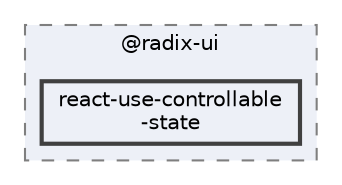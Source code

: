 digraph "C:/Users/arisc/OneDrive/Documents/GitHub/FINAL/EcoEats-Project/node_modules/@radix-ui/react-use-controllable-state"
{
 // LATEX_PDF_SIZE
  bgcolor="transparent";
  edge [fontname=Helvetica,fontsize=10,labelfontname=Helvetica,labelfontsize=10];
  node [fontname=Helvetica,fontsize=10,shape=box,height=0.2,width=0.4];
  compound=true
  subgraph clusterdir_ab62ad447ec992f2fe79c76b760e4d1f {
    graph [ bgcolor="#edf0f7", pencolor="grey50", label="@radix-ui", fontname=Helvetica,fontsize=10 style="filled,dashed", URL="dir_ab62ad447ec992f2fe79c76b760e4d1f.html",tooltip=""]
  dir_6668d5ac88a49fc1e8e0f25af653bf13 [label="react-use-controllable\l-state", fillcolor="#edf0f7", color="grey25", style="filled,bold", URL="dir_6668d5ac88a49fc1e8e0f25af653bf13.html",tooltip=""];
  }
}
